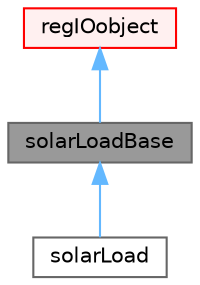 digraph "solarLoadBase"
{
 // LATEX_PDF_SIZE
  bgcolor="transparent";
  edge [fontname=Helvetica,fontsize=10,labelfontname=Helvetica,labelfontsize=10];
  node [fontname=Helvetica,fontsize=10,shape=box,height=0.2,width=0.4];
  Node1 [id="Node000001",label="solarLoadBase",height=0.2,width=0.4,color="gray40", fillcolor="grey60", style="filled", fontcolor="black",tooltip="Base class for solarLoad models."];
  Node2 -> Node1 [id="edge1_Node000001_Node000002",dir="back",color="steelblue1",style="solid",tooltip=" "];
  Node2 [id="Node000002",label="regIOobject",height=0.2,width=0.4,color="red", fillcolor="#FFF0F0", style="filled",URL="$classFoam_1_1regIOobject.html",tooltip="regIOobject is an abstract class derived from IOobject to handle automatic object registration with t..."];
  Node1 -> Node5 [id="edge2_Node000001_Node000005",dir="back",color="steelblue1",style="solid",tooltip=" "];
  Node5 [id="Node000005",label="solarLoad",height=0.2,width=0.4,color="gray40", fillcolor="white", style="filled",URL="$classFoam_1_1radiation_1_1solarLoad.html",tooltip="The solarLoad radiation model includes Sun primary hits, their reflective fluxes and diffusive sky ra..."];
}
